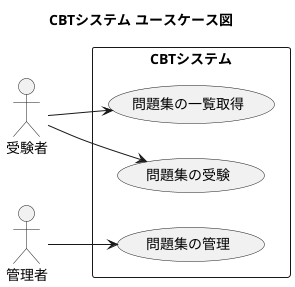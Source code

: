 @startuml ユースケース図

title CBTシステム ユースケース図

left to right direction

actor "受験者" as user
actor "管理者" as admin

rectangle "CBTシステム" as system {
  usecase 問題集の一覧取得
  usecase 問題集の受験

  usecase 問題集の管理
}

user --> 問題集の一覧取得
user --> 問題集の受験
admin --> 問題集の管理

@enduml

